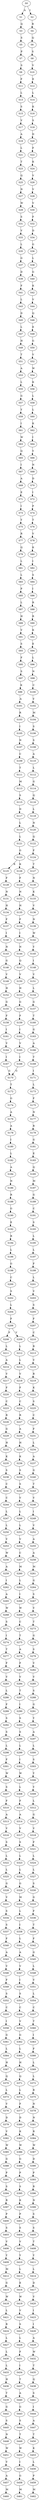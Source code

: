strict digraph  {
	S0 -> S1 [ label = A ];
	S0 -> S2 [ label = I ];
	S1 -> S3 [ label = Q ];
	S2 -> S4 [ label = R ];
	S3 -> S5 [ label = S ];
	S4 -> S6 [ label = Q ];
	S5 -> S7 [ label = P ];
	S6 -> S8 [ label = S ];
	S7 -> S9 [ label = S ];
	S8 -> S10 [ label = V ];
	S9 -> S11 [ label = F ];
	S10 -> S12 [ label = E ];
	S11 -> S13 [ label = L ];
	S12 -> S14 [ label = L ];
	S13 -> S15 [ label = S ];
	S14 -> S16 [ label = K ];
	S15 -> S17 [ label = V ];
	S16 -> S18 [ label = S ];
	S17 -> S19 [ label = A ];
	S18 -> S20 [ label = D ];
	S19 -> S21 [ label = L ];
	S20 -> S22 [ label = F ];
	S21 -> S23 [ label = T ];
	S22 -> S24 [ label = K ];
	S23 -> S25 [ label = Q ];
	S24 -> S26 [ label = V ];
	S25 -> S27 [ label = N ];
	S26 -> S28 [ label = V ];
	S27 -> S29 [ label = W ];
	S28 -> S30 [ label = V ];
	S29 -> S31 [ label = S ];
	S30 -> S32 [ label = F ];
	S31 -> S33 [ label = V ];
	S32 -> S34 [ label = D ];
	S33 -> S35 [ label = L ];
	S34 -> S36 [ label = G ];
	S35 -> S37 [ label = G ];
	S36 -> S38 [ label = L ];
	S37 -> S39 [ label = D ];
	S38 -> S40 [ label = G ];
	S39 -> S41 [ label = F ];
	S40 -> S42 [ label = K ];
	S41 -> S43 [ label = L ];
	S42 -> S44 [ label = V ];
	S43 -> S45 [ label = D ];
	S44 -> S46 [ label = Q ];
	S45 -> S47 [ label = L ];
	S46 -> S48 [ label = E ];
	S47 -> S49 [ label = H ];
	S48 -> S50 [ label = G ];
	S49 -> S51 [ label = T ];
	S50 -> S52 [ label = V ];
	S51 -> S53 [ label = A ];
	S52 -> S54 [ label = W ];
	S53 -> S55 [ label = L ];
	S54 -> S56 [ label = K ];
	S55 -> S57 [ label = G ];
	S56 -> S58 [ label = L ];
	S57 -> S59 [ label = Y ];
	S58 -> S60 [ label = L ];
	S59 -> S61 [ label = I ];
	S60 -> S62 [ label = K ];
	S61 -> S63 [ label = W ];
	S62 -> S64 [ label = I ];
	S63 -> S65 [ label = Q ];
	S64 -> S66 [ label = Y ];
	S65 -> S67 [ label = I ];
	S66 -> S68 [ label = N ];
	S67 -> S69 [ label = A ];
	S68 -> S70 [ label = D ];
	S69 -> S71 [ label = E ];
	S70 -> S72 [ label = I ];
	S71 -> S73 [ label = I ];
	S72 -> S74 [ label = P ];
	S73 -> S75 [ label = Y ];
	S74 -> S76 [ label = T ];
	S75 -> S77 [ label = R ];
	S76 -> S78 [ label = V ];
	S77 -> S79 [ label = Q ];
	S78 -> S80 [ label = K ];
	S79 -> S81 [ label = L ];
	S80 -> S82 [ label = I ];
	S81 -> S83 [ label = L ];
	S82 -> S84 [ label = S ];
	S83 -> S85 [ label = P ];
	S84 -> S86 [ label = I ];
	S85 -> S87 [ label = L ];
	S86 -> S88 [ label = R ];
	S87 -> S89 [ label = H ];
	S88 -> S90 [ label = R ];
	S89 -> S91 [ label = V ];
	S90 -> S92 [ label = K ];
	S91 -> S93 [ label = S ];
	S92 -> S94 [ label = E ];
	S93 -> S95 [ label = F ];
	S94 -> S96 [ label = L ];
	S95 -> S97 [ label = S ];
	S96 -> S98 [ label = N ];
	S97 -> S99 [ label = K ];
	S98 -> S100 [ label = C ];
	S99 -> S101 [ label = A ];
	S100 -> S102 [ label = V ];
	S101 -> S103 [ label = R ];
	S102 -> S104 [ label = M ];
	S103 -> S105 [ label = I ];
	S104 -> S106 [ label = S ];
	S105 -> S107 [ label = N ];
	S106 -> S108 [ label = S ];
	S107 -> S109 [ label = C ];
	S108 -> S110 [ label = A ];
	S109 -> S111 [ label = T ];
	S110 -> S112 [ label = L ];
	S111 -> S113 [ label = M ];
	S112 -> S114 [ label = G ];
	S113 -> S115 [ label = S ];
	S114 -> S116 [ label = Q ];
	S115 -> S117 [ label = D ];
	S116 -> S118 [ label = L ];
	S117 -> S119 [ label = L ];
	S118 -> S120 [ label = N ];
	S119 -> S121 [ label = L ];
	S120 -> S122 [ label = Q ];
	S121 -> S123 [ label = G ];
	S122 -> S124 [ label = F ];
	S123 -> S125 [ label = R ];
	S123 -> S126 [ label = K ];
	S124 -> S127 [ label = T ];
	S125 -> S128 [ label = F ];
	S126 -> S129 [ label = F ];
	S127 -> S130 [ label = N ];
	S128 -> S131 [ label = N ];
	S129 -> S132 [ label = N ];
	S130 -> S133 [ label = K ];
	S131 -> S134 [ label = H ];
	S132 -> S135 [ label = H ];
	S133 -> S136 [ label = V ];
	S134 -> S137 [ label = F ];
	S135 -> S138 [ label = F ];
	S136 -> S139 [ label = N ];
	S137 -> S140 [ label = I ];
	S138 -> S141 [ label = I ];
	S139 -> S142 [ label = W ];
	S140 -> S143 [ label = N ];
	S141 -> S144 [ label = N ];
	S142 -> S145 [ label = Y ];
	S143 -> S146 [ label = G ];
	S144 -> S147 [ label = Q ];
	S145 -> S148 [ label = I ];
	S146 -> S149 [ label = V ];
	S147 -> S150 [ label = V ];
	S148 -> S151 [ label = V ];
	S149 -> S152 [ label = H ];
	S150 -> S153 [ label = H ];
	S151 -> S154 [ label = L ];
	S152 -> S155 [ label = G ];
	S153 -> S156 [ label = G ];
	S154 -> S157 [ label = G ];
	S155 -> S158 [ label = F ];
	S156 -> S159 [ label = F ];
	S157 -> S160 [ label = T ];
	S158 -> S161 [ label = I ];
	S159 -> S162 [ label = I ];
	S160 -> S163 [ label = G ];
	S161 -> S164 [ label = V ];
	S162 -> S165 [ label = V ];
	S163 -> S166 [ label = A ];
	S164 -> S167 [ label = I ];
	S165 -> S168 [ label = I ];
	S166 -> S169 [ label = T ];
	S167 -> S170 [ label = G ];
	S168 -> S170 [ label = G ];
	S169 -> S171 [ label = I ];
	S170 -> S172 [ label = T ];
	S171 -> S173 [ label = L ];
	S172 -> S174 [ label = G ];
	S173 -> S175 [ label = F ];
	S174 -> S176 [ label = A ];
	S175 -> S177 [ label = N ];
	S176 -> S178 [ label = A ];
	S177 -> S179 [ label = R ];
	S178 -> S180 [ label = I ];
	S179 -> S181 [ label = G ];
	S180 -> S182 [ label = L ];
	S181 -> S183 [ label = E ];
	S182 -> S184 [ label = A ];
	S183 -> S185 [ label = Q ];
	S184 -> S186 [ label = N ];
	S185 -> S187 [ label = M ];
	S186 -> S188 [ label = R ];
	S187 -> S189 [ label = G ];
	S188 -> S190 [ label = G ];
	S189 -> S191 [ label = C ];
	S190 -> S192 [ label = E ];
	S191 -> S193 [ label = S ];
	S192 -> S194 [ label = R ];
	S193 -> S195 [ label = L ];
	S194 -> S196 [ label = L ];
	S195 -> S197 [ label = L ];
	S196 -> S198 [ label = G ];
	S197 -> S199 [ label = F ];
	S198 -> S200 [ label = C ];
	S199 -> S201 [ label = L ];
	S200 -> S202 [ label = S ];
	S201 -> S203 [ label = V ];
	S202 -> S204 [ label = L ];
	S203 -> S205 [ label = S ];
	S204 -> S206 [ label = F ];
	S205 -> S207 [ label = F ];
	S206 -> S208 [ label = F ];
	S206 -> S209 [ label = V ];
	S207 -> S210 [ label = C ];
	S208 -> S211 [ label = L ];
	S209 -> S212 [ label = L ];
	S210 -> S213 [ label = R ];
	S211 -> S214 [ label = A ];
	S212 -> S215 [ label = L ];
	S213 -> S216 [ label = V ];
	S214 -> S217 [ label = V ];
	S215 -> S218 [ label = V ];
	S216 -> S219 [ label = R ];
	S217 -> S220 [ label = F ];
	S218 -> S221 [ label = F ];
	S219 -> S222 [ label = K ];
	S220 -> S223 [ label = C ];
	S221 -> S224 [ label = C ];
	S222 -> S225 [ label = S ];
	S223 -> S226 [ label = R ];
	S224 -> S227 [ label = R ];
	S225 -> S228 [ label = C ];
	S226 -> S229 [ label = G ];
	S227 -> S230 [ label = A ];
	S228 -> S231 [ label = F ];
	S229 -> S232 [ label = H ];
	S230 -> S233 [ label = H ];
	S231 -> S234 [ label = L ];
	S232 -> S235 [ label = K ];
	S233 -> S236 [ label = K ];
	S234 -> S237 [ label = A ];
	S235 -> S238 [ label = S ];
	S236 -> S239 [ label = S ];
	S237 -> S240 [ label = G ];
	S238 -> S241 [ label = C ];
	S239 -> S242 [ label = S ];
	S240 -> S243 [ label = T ];
	S241 -> S244 [ label = C ];
	S242 -> S245 [ label = V ];
	S243 -> S246 [ label = V ];
	S244 -> S247 [ label = L ];
	S245 -> S248 [ label = L ];
	S246 -> S249 [ label = I ];
	S247 -> S250 [ label = L ];
	S248 -> S251 [ label = L ];
	S249 -> S252 [ label = V ];
	S250 -> S253 [ label = V ];
	S251 -> S254 [ label = V ];
	S252 -> S255 [ label = A ];
	S253 -> S256 [ label = W ];
	S254 -> S257 [ label = C ];
	S255 -> S258 [ label = A ];
	S256 -> S259 [ label = A ];
	S257 -> S260 [ label = M ];
	S258 -> S261 [ label = M ];
	S259 -> S262 [ label = I ];
	S260 -> S263 [ label = L ];
	S261 -> S264 [ label = G ];
	S262 -> S265 [ label = A ];
	S263 -> S266 [ label = I ];
	S264 -> S267 [ label = S ];
	S265 -> S268 [ label = W ];
	S266 -> S269 [ label = W ];
	S267 -> S270 [ label = V ];
	S268 -> S271 [ label = S ];
	S269 -> S272 [ label = C ];
	S270 -> S273 [ label = T ];
	S271 -> S274 [ label = I ];
	S272 -> S275 [ label = T ];
	S273 -> S276 [ label = G ];
	S274 -> S277 [ label = T ];
	S275 -> S278 [ label = A ];
	S276 -> S279 [ label = S ];
	S277 -> S280 [ label = F ];
	S278 -> S281 [ label = F ];
	S279 -> S282 [ label = V ];
	S280 -> S283 [ label = V ];
	S281 -> S284 [ label = V ];
	S282 -> S285 [ label = V ];
	S283 -> S286 [ label = L ];
	S284 -> S287 [ label = T ];
	S285 -> S288 [ label = S ];
	S286 -> S289 [ label = F ];
	S287 -> S290 [ label = I ];
	S288 -> S291 [ label = G ];
	S289 -> S292 [ label = S ];
	S290 -> S293 [ label = S ];
	S291 -> S294 [ label = Y ];
	S292 -> S295 [ label = S ];
	S293 -> S296 [ label = S ];
	S294 -> S297 [ label = A ];
	S295 -> S298 [ label = L ];
	S296 -> S299 [ label = L ];
	S297 -> S300 [ label = L ];
	S298 -> S301 [ label = F ];
	S299 -> S302 [ label = I ];
	S300 -> S303 [ label = S ];
	S301 -> S304 [ label = W ];
	S302 -> S305 [ label = W ];
	S303 -> S306 [ label = Y ];
	S304 -> S307 [ label = S ];
	S305 -> S308 [ label = L ];
	S306 -> S309 [ label = Y ];
	S307 -> S310 [ label = F ];
	S308 -> S311 [ label = F ];
	S309 -> S312 [ label = L ];
	S310 -> S313 [ label = A ];
	S311 -> S314 [ label = A ];
	S312 -> S315 [ label = G ];
	S313 -> S316 [ label = V ];
	S314 -> S317 [ label = V ];
	S315 -> S318 [ label = V ];
	S316 -> S319 [ label = S ];
	S317 -> S320 [ label = S ];
	S318 -> S321 [ label = F ];
	S319 -> S322 [ label = L ];
	S320 -> S323 [ label = L ];
	S321 -> S324 [ label = L ];
	S322 -> S325 [ label = L ];
	S323 -> S326 [ label = L ];
	S324 -> S327 [ label = L ];
	S325 -> S328 [ label = G ];
	S326 -> S329 [ label = G ];
	S327 -> S330 [ label = S ];
	S328 -> S331 [ label = V ];
	S329 -> S332 [ label = M ];
	S330 -> S333 [ label = G ];
	S331 -> S334 [ label = S ];
	S332 -> S335 [ label = L ];
	S333 -> S336 [ label = F ];
	S334 -> S337 [ label = S ];
	S335 -> S338 [ label = I ];
	S336 -> S339 [ label = T ];
	S337 -> S340 [ label = F ];
	S338 -> S341 [ label = L ];
	S339 -> S342 [ label = F ];
	S340 -> S343 [ label = A ];
	S341 -> S344 [ label = A ];
	S342 -> S345 [ label = G ];
	S343 -> S346 [ label = V ];
	S344 -> S347 [ label = V ];
	S345 -> S348 [ label = L ];
	S346 -> S349 [ label = F ];
	S347 -> S350 [ label = I ];
	S348 -> S351 [ label = V ];
	S349 -> S352 [ label = S ];
	S350 -> S353 [ label = S ];
	S351 -> S354 [ label = L ];
	S352 -> S355 [ label = C ];
	S353 -> S356 [ label = C ];
	S354 -> S357 [ label = C ];
	S355 -> S358 [ label = I ];
	S356 -> S359 [ label = V ];
	S357 -> S360 [ label = T ];
	S358 -> S361 [ label = G ];
	S359 -> S362 [ label = G ];
	S360 -> S363 [ label = I ];
	S361 -> S364 [ label = L ];
	S362 -> S365 [ label = L ];
	S363 -> S366 [ label = F ];
	S364 -> S367 [ label = H ];
	S365 -> S368 [ label = H ];
	S366 -> S369 [ label = L ];
	S367 -> S370 [ label = Q ];
	S368 -> S371 [ label = Q ];
	S369 -> S372 [ label = L ];
	S370 -> S373 [ label = L ];
	S371 -> S374 [ label = L ];
	S372 -> S375 [ label = R ];
	S373 -> S376 [ label = V ];
	S374 -> S377 [ label = F ];
	S375 -> S378 [ label = N ];
	S376 -> S379 [ label = D ];
	S377 -> S380 [ label = D ];
	S378 -> S381 [ label = N ];
	S379 -> S382 [ label = V ];
	S380 -> S383 [ label = K ];
	S381 -> S384 [ label = R ];
	S382 -> S385 [ label = W ];
	S383 -> S386 [ label = W ];
	S384 -> S387 [ label = W ];
	S385 -> S388 [ label = G ];
	S386 -> S389 [ label = G ];
	S387 -> S390 [ label = D ];
	S388 -> S391 [ label = P ];
	S389 -> S392 [ label = P ];
	S390 -> S393 [ label = P ];
	S391 -> S394 [ label = S ];
	S392 -> S395 [ label = S ];
	S393 -> S396 [ label = R ];
	S394 -> S397 [ label = R ];
	S395 -> S398 [ label = K ];
	S396 -> S399 [ label = N ];
	S397 -> S400 [ label = P ];
	S398 -> S401 [ label = P ];
	S399 -> S402 [ label = S ];
	S400 -> S403 [ label = S ];
	S401 -> S404 [ label = S ];
	S402 -> S405 [ label = S ];
	S403 -> S406 [ label = V ];
	S404 -> S407 [ label = V ];
	S405 -> S408 [ label = T ];
	S406 -> S409 [ label = Y ];
	S407 -> S410 [ label = Y ];
	S408 -> S411 [ label = Y ];
	S409 -> S412 [ label = M ];
	S410 -> S413 [ label = L ];
	S411 -> S414 [ label = L ];
	S412 -> S415 [ label = G ];
	S413 -> S416 [ label = E ];
	S414 -> S417 [ label = D ];
	S415 -> S418 [ label = W ];
	S416 -> S419 [ label = W ];
	S417 -> S420 [ label = V ];
	S418 -> S421 [ label = L ];
	S419 -> S422 [ label = V ];
	S420 -> S423 [ label = I ];
	S421 -> S424 [ label = R ];
	S422 -> S425 [ label = S ];
	S423 -> S426 [ label = I ];
	S424 -> S427 [ label = L ];
	S425 -> S428 [ label = L ];
	S426 -> S429 [ label = A ];
	S427 -> S430 [ label = L ];
	S428 -> S431 [ label = F ];
	S429 -> S432 [ label = W ];
	S430 -> S433 [ label = L ];
	S431 -> S434 [ label = I ];
	S432 -> S435 [ label = T ];
	S433 -> S436 [ label = H ];
	S434 -> S437 [ label = T ];
	S435 -> S438 [ label = Q ];
	S436 -> S439 [ label = T ];
	S437 -> S440 [ label = A ];
	S438 -> S441 [ label = S ];
	S439 -> S442 [ label = G ];
	S440 -> S443 [ label = G ];
	S441 -> S444 [ label = I ];
	S442 -> S445 [ label = S ];
	S443 -> S446 [ label = S ];
	S444 -> S447 [ label = A ];
	S445 -> S448 [ label = N ];
	S446 -> S449 [ label = T ];
	S447 -> S450 [ label = T ];
	S448 -> S451 [ label = W ];
	S449 -> S452 [ label = W ];
	S450 -> S453 [ label = K ];
	S451 -> S454 [ label = V ];
	S452 -> S455 [ label = I ];
	S453 -> S456 [ label = L ];
	S454 -> S457 [ label = A ];
	S455 -> S458 [ label = G ];
	S456 -> S459 [ label = P ];
	S457 -> S460 [ label = M ];
	S458 -> S461 [ label = M ];
	S459 -> S462 [ label = M ];
}
